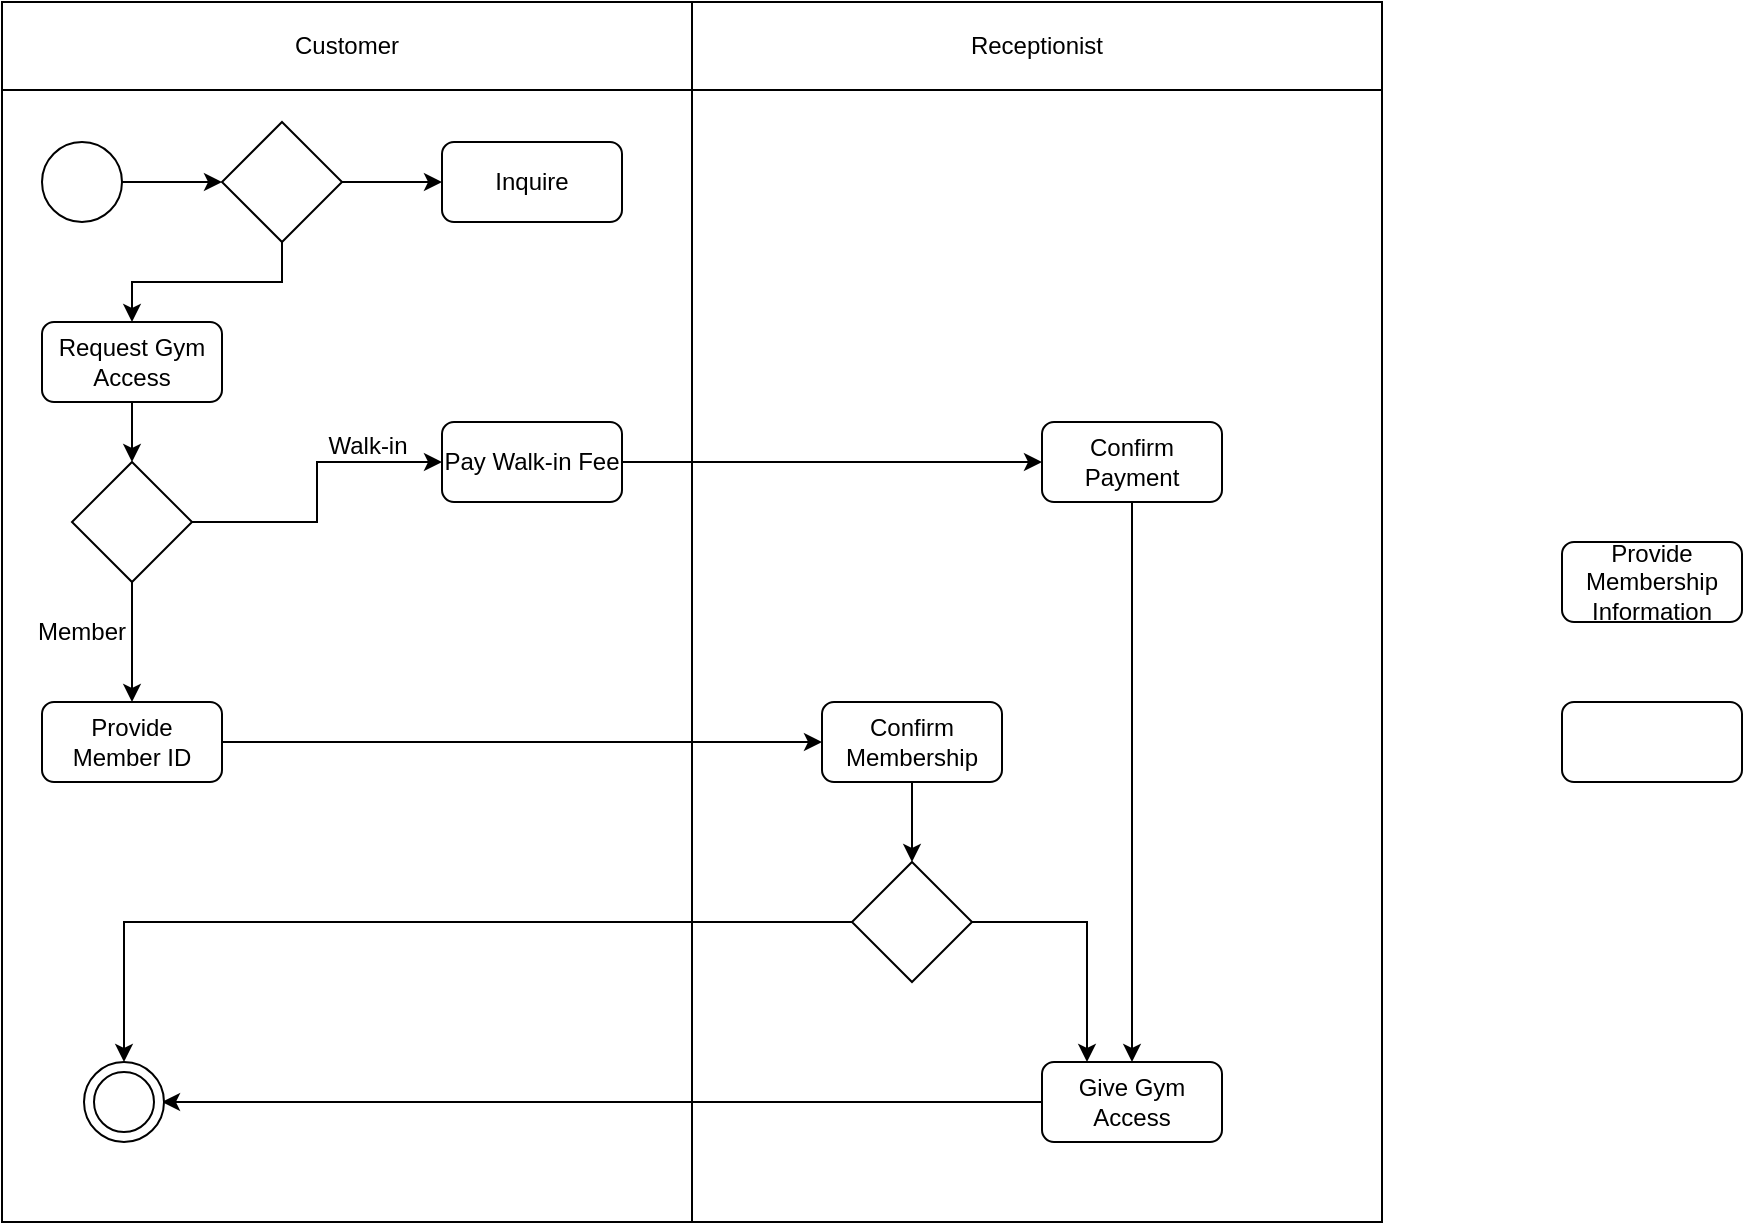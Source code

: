 <mxfile version="24.7.14">
  <diagram id="prtHgNgQTEPvFCAcTncT" name="Page-1">
    <mxGraphModel dx="1633" dy="755" grid="1" gridSize="10" guides="1" tooltips="1" connect="1" arrows="1" fold="1" page="1" pageScale="1" pageWidth="827" pageHeight="1169" math="0" shadow="0">
      <root>
        <mxCell id="0" />
        <mxCell id="1" parent="0" />
        <mxCell id="Im2IujWXLCtxK3zsTkd3-11" value="" style="shape=table;startSize=0;container=1;collapsible=0;childLayout=tableLayout;" vertex="1" parent="1">
          <mxGeometry x="70" y="40" width="690" height="610" as="geometry" />
        </mxCell>
        <mxCell id="Im2IujWXLCtxK3zsTkd3-12" value="" style="shape=tableRow;horizontal=0;startSize=0;swimlaneHead=0;swimlaneBody=0;strokeColor=inherit;top=0;left=0;bottom=0;right=0;collapsible=0;dropTarget=0;fillColor=none;points=[[0,0.5],[1,0.5]];portConstraint=eastwest;" vertex="1" parent="Im2IujWXLCtxK3zsTkd3-11">
          <mxGeometry width="690" height="44" as="geometry" />
        </mxCell>
        <mxCell id="Im2IujWXLCtxK3zsTkd3-13" value="Customer" style="shape=partialRectangle;html=1;whiteSpace=wrap;connectable=0;strokeColor=inherit;overflow=hidden;fillColor=none;top=0;left=0;bottom=0;right=0;pointerEvents=1;" vertex="1" parent="Im2IujWXLCtxK3zsTkd3-12">
          <mxGeometry width="345" height="44" as="geometry">
            <mxRectangle width="345" height="44" as="alternateBounds" />
          </mxGeometry>
        </mxCell>
        <mxCell id="Im2IujWXLCtxK3zsTkd3-14" value="Receptionist" style="shape=partialRectangle;html=1;whiteSpace=wrap;connectable=0;strokeColor=inherit;overflow=hidden;fillColor=none;top=0;left=0;bottom=0;right=0;pointerEvents=1;" vertex="1" parent="Im2IujWXLCtxK3zsTkd3-12">
          <mxGeometry x="345" width="345" height="44" as="geometry">
            <mxRectangle width="345" height="44" as="alternateBounds" />
          </mxGeometry>
        </mxCell>
        <mxCell id="Im2IujWXLCtxK3zsTkd3-15" value="" style="shape=tableRow;horizontal=0;startSize=0;swimlaneHead=0;swimlaneBody=0;strokeColor=inherit;top=0;left=0;bottom=0;right=0;collapsible=0;dropTarget=0;fillColor=none;points=[[0,0.5],[1,0.5]];portConstraint=eastwest;" vertex="1" parent="Im2IujWXLCtxK3zsTkd3-11">
          <mxGeometry y="44" width="690" height="566" as="geometry" />
        </mxCell>
        <mxCell id="Im2IujWXLCtxK3zsTkd3-16" value="" style="shape=partialRectangle;html=1;whiteSpace=wrap;connectable=0;strokeColor=inherit;overflow=hidden;fillColor=none;top=0;left=0;bottom=0;right=0;pointerEvents=1;" vertex="1" parent="Im2IujWXLCtxK3zsTkd3-15">
          <mxGeometry width="345" height="566" as="geometry">
            <mxRectangle width="345" height="566" as="alternateBounds" />
          </mxGeometry>
        </mxCell>
        <mxCell id="Im2IujWXLCtxK3zsTkd3-17" value="" style="shape=partialRectangle;html=1;whiteSpace=wrap;connectable=0;strokeColor=inherit;overflow=hidden;fillColor=none;top=0;left=0;bottom=0;right=0;pointerEvents=1;" vertex="1" parent="Im2IujWXLCtxK3zsTkd3-15">
          <mxGeometry x="345" width="345" height="566" as="geometry">
            <mxRectangle width="345" height="566" as="alternateBounds" />
          </mxGeometry>
        </mxCell>
        <mxCell id="Im2IujWXLCtxK3zsTkd3-24" value="" style="whiteSpace=wrap;html=1;" vertex="1" parent="Im2IujWXLCtxK3zsTkd3-15">
          <mxGeometry x="690" width="NaN" height="566" as="geometry">
            <mxRectangle width="NaN" height="566" as="alternateBounds" />
          </mxGeometry>
        </mxCell>
        <mxCell id="Im2IujWXLCtxK3zsTkd3-62" value="" style="edgeStyle=orthogonalEdgeStyle;rounded=0;orthogonalLoop=1;jettySize=auto;html=1;" edge="1" parent="1" source="Im2IujWXLCtxK3zsTkd3-19" target="Im2IujWXLCtxK3zsTkd3-20">
          <mxGeometry relative="1" as="geometry" />
        </mxCell>
        <mxCell id="Im2IujWXLCtxK3zsTkd3-19" value="" style="ellipse;whiteSpace=wrap;html=1;aspect=fixed;" vertex="1" parent="1">
          <mxGeometry x="90" y="110" width="40" height="40" as="geometry" />
        </mxCell>
        <mxCell id="Im2IujWXLCtxK3zsTkd3-63" value="" style="edgeStyle=orthogonalEdgeStyle;rounded=0;orthogonalLoop=1;jettySize=auto;html=1;" edge="1" parent="1" source="Im2IujWXLCtxK3zsTkd3-20" target="Im2IujWXLCtxK3zsTkd3-28">
          <mxGeometry relative="1" as="geometry" />
        </mxCell>
        <mxCell id="Im2IujWXLCtxK3zsTkd3-67" value="" style="edgeStyle=orthogonalEdgeStyle;rounded=0;orthogonalLoop=1;jettySize=auto;html=1;" edge="1" parent="1" source="Im2IujWXLCtxK3zsTkd3-20" target="Im2IujWXLCtxK3zsTkd3-65">
          <mxGeometry relative="1" as="geometry">
            <Array as="points">
              <mxPoint x="210" y="180" />
              <mxPoint x="135" y="180" />
            </Array>
          </mxGeometry>
        </mxCell>
        <mxCell id="Im2IujWXLCtxK3zsTkd3-20" value="" style="rhombus;whiteSpace=wrap;html=1;" vertex="1" parent="1">
          <mxGeometry x="180" y="100" width="60" height="60" as="geometry" />
        </mxCell>
        <mxCell id="Im2IujWXLCtxK3zsTkd3-28" value="Inquire" style="rounded=1;whiteSpace=wrap;html=1;" vertex="1" parent="1">
          <mxGeometry x="290" y="110" width="90" height="40" as="geometry" />
        </mxCell>
        <mxCell id="Im2IujWXLCtxK3zsTkd3-78" value="" style="edgeStyle=orthogonalEdgeStyle;rounded=0;orthogonalLoop=1;jettySize=auto;html=1;" edge="1" parent="1" source="Im2IujWXLCtxK3zsTkd3-36" target="Im2IujWXLCtxK3zsTkd3-41">
          <mxGeometry relative="1" as="geometry" />
        </mxCell>
        <mxCell id="Im2IujWXLCtxK3zsTkd3-36" value="Confirm Payment" style="rounded=1;whiteSpace=wrap;html=1;" vertex="1" parent="1">
          <mxGeometry x="590" y="250" width="90" height="40" as="geometry" />
        </mxCell>
        <mxCell id="Im2IujWXLCtxK3zsTkd3-92" value="" style="edgeStyle=orthogonalEdgeStyle;rounded=0;orthogonalLoop=1;jettySize=auto;html=1;" edge="1" parent="1" source="Im2IujWXLCtxK3zsTkd3-41">
          <mxGeometry relative="1" as="geometry">
            <mxPoint x="150" y="590" as="targetPoint" />
          </mxGeometry>
        </mxCell>
        <mxCell id="Im2IujWXLCtxK3zsTkd3-41" value="Give Gym Access" style="rounded=1;whiteSpace=wrap;html=1;" vertex="1" parent="1">
          <mxGeometry x="590" y="570" width="90" height="40" as="geometry" />
        </mxCell>
        <mxCell id="Im2IujWXLCtxK3zsTkd3-47" value="" style="group" vertex="1" connectable="0" parent="1">
          <mxGeometry x="111" y="570" width="40" height="40" as="geometry" />
        </mxCell>
        <mxCell id="Im2IujWXLCtxK3zsTkd3-44" value="" style="ellipse;whiteSpace=wrap;html=1;aspect=fixed;" vertex="1" parent="Im2IujWXLCtxK3zsTkd3-47">
          <mxGeometry width="40" height="40" as="geometry" />
        </mxCell>
        <mxCell id="Im2IujWXLCtxK3zsTkd3-46" value="" style="ellipse;whiteSpace=wrap;html=1;aspect=fixed;" vertex="1" parent="Im2IujWXLCtxK3zsTkd3-47">
          <mxGeometry x="5" y="5" width="30" height="30" as="geometry" />
        </mxCell>
        <mxCell id="Im2IujWXLCtxK3zsTkd3-49" value="Provide Membership&lt;div&gt;Information&lt;/div&gt;" style="rounded=1;whiteSpace=wrap;html=1;" vertex="1" parent="1">
          <mxGeometry x="850" y="310" width="90" height="40" as="geometry" />
        </mxCell>
        <mxCell id="Im2IujWXLCtxK3zsTkd3-33" value="Walk-in" style="text;strokeColor=none;align=center;fillColor=none;html=1;verticalAlign=middle;whiteSpace=wrap;rounded=0;" vertex="1" parent="1">
          <mxGeometry x="223" y="247" width="60" height="30" as="geometry" />
        </mxCell>
        <mxCell id="Im2IujWXLCtxK3zsTkd3-34" value="Member" style="text;strokeColor=none;align=center;fillColor=none;html=1;verticalAlign=middle;whiteSpace=wrap;rounded=0;" vertex="1" parent="1">
          <mxGeometry x="80" y="340" width="60" height="30" as="geometry" />
        </mxCell>
        <mxCell id="Im2IujWXLCtxK3zsTkd3-68" value="" style="edgeStyle=orthogonalEdgeStyle;rounded=0;orthogonalLoop=1;jettySize=auto;html=1;" edge="1" parent="1" source="Im2IujWXLCtxK3zsTkd3-65" target="Im2IujWXLCtxK3zsTkd3-66">
          <mxGeometry relative="1" as="geometry" />
        </mxCell>
        <mxCell id="Im2IujWXLCtxK3zsTkd3-65" value="Request Gym Access" style="rounded=1;whiteSpace=wrap;html=1;" vertex="1" parent="1">
          <mxGeometry x="90" y="200" width="90" height="40" as="geometry" />
        </mxCell>
        <mxCell id="Im2IujWXLCtxK3zsTkd3-72" value="" style="edgeStyle=orthogonalEdgeStyle;rounded=0;orthogonalLoop=1;jettySize=auto;html=1;" edge="1" parent="1" source="Im2IujWXLCtxK3zsTkd3-66" target="Im2IujWXLCtxK3zsTkd3-70">
          <mxGeometry relative="1" as="geometry" />
        </mxCell>
        <mxCell id="Im2IujWXLCtxK3zsTkd3-76" value="" style="edgeStyle=orthogonalEdgeStyle;rounded=0;orthogonalLoop=1;jettySize=auto;html=1;" edge="1" parent="1" source="Im2IujWXLCtxK3zsTkd3-66" target="Im2IujWXLCtxK3zsTkd3-71">
          <mxGeometry relative="1" as="geometry" />
        </mxCell>
        <mxCell id="Im2IujWXLCtxK3zsTkd3-66" value="" style="rhombus;whiteSpace=wrap;html=1;" vertex="1" parent="1">
          <mxGeometry x="105" y="270" width="60" height="60" as="geometry" />
        </mxCell>
        <mxCell id="Im2IujWXLCtxK3zsTkd3-77" value="" style="edgeStyle=orthogonalEdgeStyle;rounded=0;orthogonalLoop=1;jettySize=auto;html=1;" edge="1" parent="1" source="Im2IujWXLCtxK3zsTkd3-70" target="Im2IujWXLCtxK3zsTkd3-36">
          <mxGeometry relative="1" as="geometry" />
        </mxCell>
        <mxCell id="Im2IujWXLCtxK3zsTkd3-70" value="Pay Walk-in Fee" style="rounded=1;whiteSpace=wrap;html=1;" vertex="1" parent="1">
          <mxGeometry x="290" y="250" width="90" height="40" as="geometry" />
        </mxCell>
        <mxCell id="Im2IujWXLCtxK3zsTkd3-81" value="" style="edgeStyle=orthogonalEdgeStyle;rounded=0;orthogonalLoop=1;jettySize=auto;html=1;" edge="1" parent="1" source="Im2IujWXLCtxK3zsTkd3-71" target="Im2IujWXLCtxK3zsTkd3-80">
          <mxGeometry relative="1" as="geometry" />
        </mxCell>
        <mxCell id="Im2IujWXLCtxK3zsTkd3-71" value="Provide Member ID" style="rounded=1;whiteSpace=wrap;html=1;" vertex="1" parent="1">
          <mxGeometry x="90" y="390" width="90" height="40" as="geometry" />
        </mxCell>
        <mxCell id="Im2IujWXLCtxK3zsTkd3-73" value="" style="rounded=1;whiteSpace=wrap;html=1;" vertex="1" parent="1">
          <mxGeometry x="850" y="390" width="90" height="40" as="geometry" />
        </mxCell>
        <mxCell id="Im2IujWXLCtxK3zsTkd3-85" value="" style="edgeStyle=orthogonalEdgeStyle;rounded=0;orthogonalLoop=1;jettySize=auto;html=1;" edge="1" parent="1" source="Im2IujWXLCtxK3zsTkd3-80" target="Im2IujWXLCtxK3zsTkd3-84">
          <mxGeometry relative="1" as="geometry" />
        </mxCell>
        <mxCell id="Im2IujWXLCtxK3zsTkd3-80" value="Confirm Membership" style="rounded=1;whiteSpace=wrap;html=1;" vertex="1" parent="1">
          <mxGeometry x="480" y="390" width="90" height="40" as="geometry" />
        </mxCell>
        <mxCell id="Im2IujWXLCtxK3zsTkd3-86" value="" style="edgeStyle=orthogonalEdgeStyle;rounded=0;orthogonalLoop=1;jettySize=auto;html=1;entryX=0.25;entryY=0;entryDx=0;entryDy=0;" edge="1" parent="1" source="Im2IujWXLCtxK3zsTkd3-84" target="Im2IujWXLCtxK3zsTkd3-41">
          <mxGeometry relative="1" as="geometry" />
        </mxCell>
        <mxCell id="Im2IujWXLCtxK3zsTkd3-93" value="" style="edgeStyle=orthogonalEdgeStyle;rounded=0;orthogonalLoop=1;jettySize=auto;html=1;entryX=0.5;entryY=0;entryDx=0;entryDy=0;" edge="1" parent="1" source="Im2IujWXLCtxK3zsTkd3-84" target="Im2IujWXLCtxK3zsTkd3-44">
          <mxGeometry relative="1" as="geometry">
            <mxPoint x="125" y="560" as="targetPoint" />
          </mxGeometry>
        </mxCell>
        <mxCell id="Im2IujWXLCtxK3zsTkd3-84" value="" style="rhombus;whiteSpace=wrap;html=1;" vertex="1" parent="1">
          <mxGeometry x="495" y="470" width="60" height="60" as="geometry" />
        </mxCell>
      </root>
    </mxGraphModel>
  </diagram>
</mxfile>
